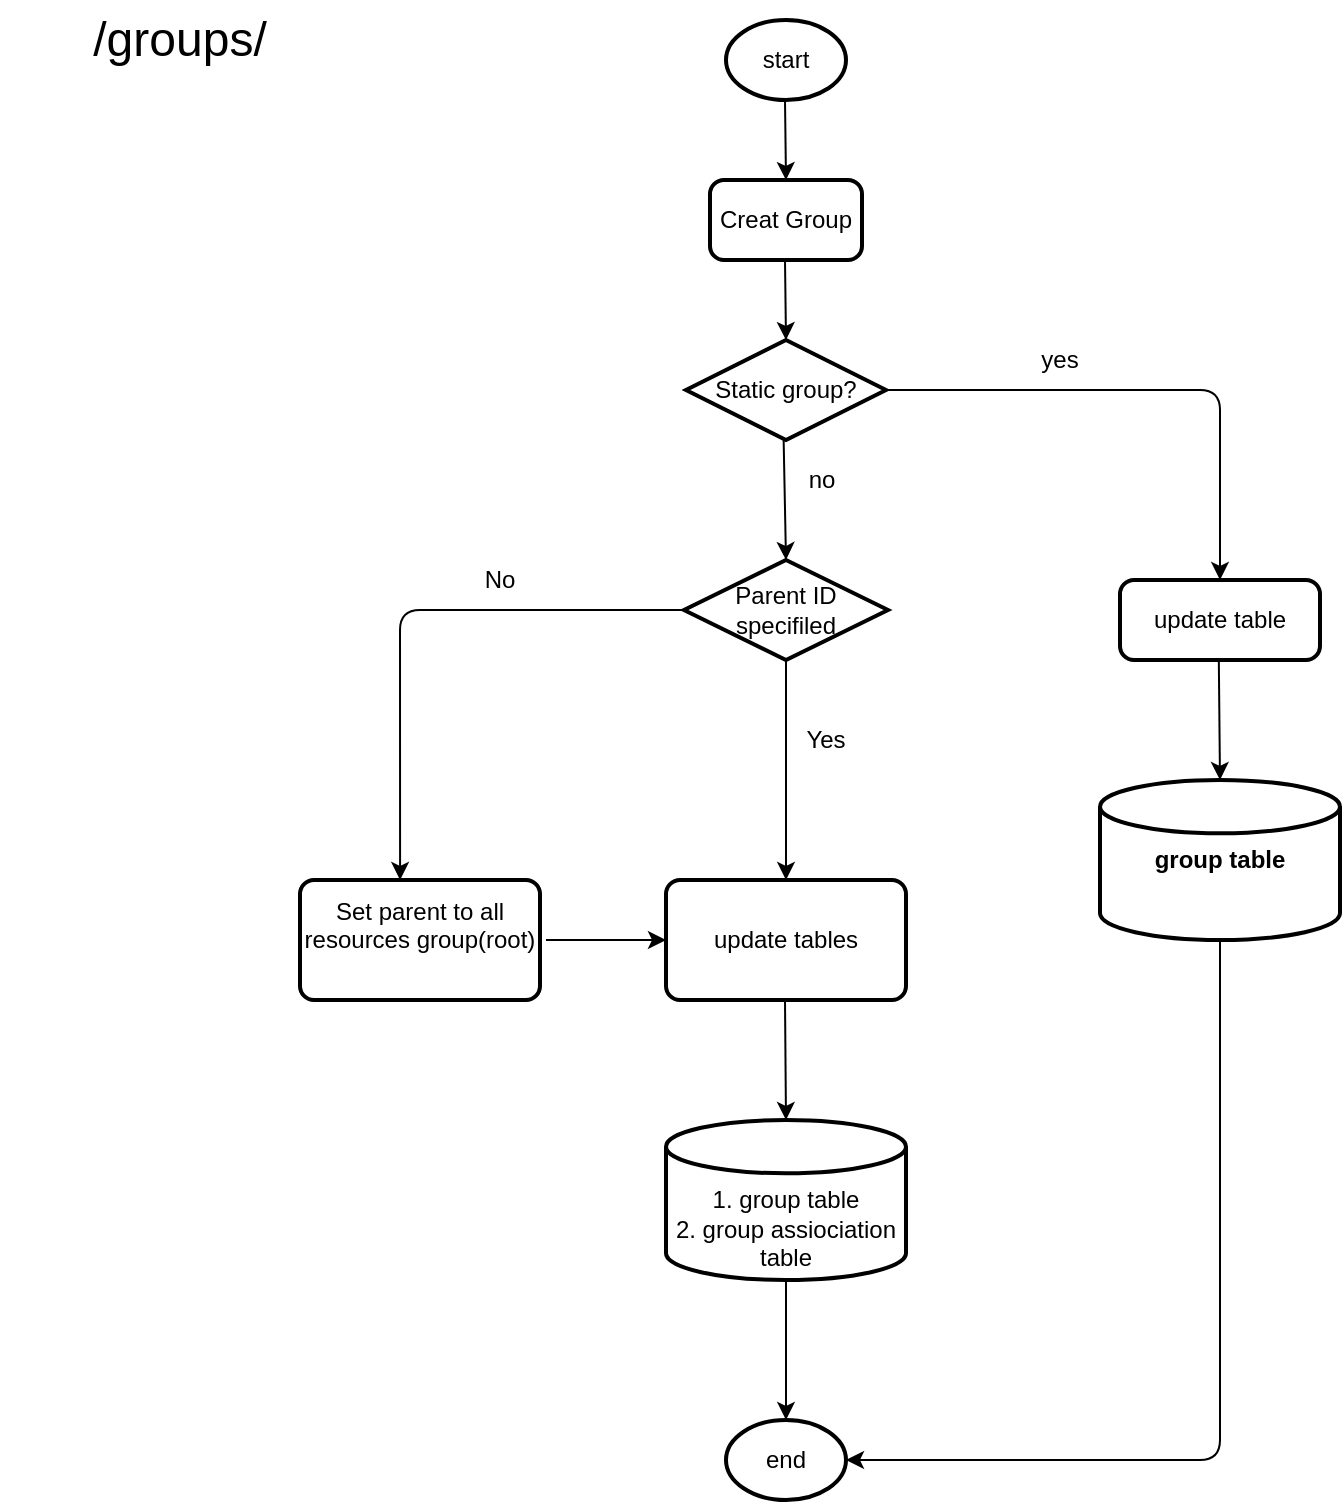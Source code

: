 <mxfile version="12.9.3" type="github" pages="3">
  <diagram id="KagBUMG2eLl4bxCx3WLD" name="createTable">
    <mxGraphModel dx="1187" dy="742" grid="1" gridSize="10" guides="1" tooltips="1" connect="1" arrows="1" fold="1" page="1" pageScale="1" pageWidth="827" pageHeight="1169" math="0" shadow="0">
      <root>
        <mxCell id="DDuBjIrmXX7jxwNkTjgw-0" />
        <mxCell id="DDuBjIrmXX7jxwNkTjgw-1" parent="DDuBjIrmXX7jxwNkTjgw-0" />
        <mxCell id="DDuBjIrmXX7jxwNkTjgw-5" value="start" style="strokeWidth=2;html=1;shape=mxgraph.flowchart.start_1;whiteSpace=wrap;" vertex="1" parent="DDuBjIrmXX7jxwNkTjgw-1">
          <mxGeometry x="383" y="50" width="60" height="40" as="geometry" />
        </mxCell>
        <mxCell id="DDuBjIrmXX7jxwNkTjgw-6" value="Creat Group" style="rounded=1;whiteSpace=wrap;html=1;absoluteArcSize=1;arcSize=14;strokeWidth=2;" vertex="1" parent="DDuBjIrmXX7jxwNkTjgw-1">
          <mxGeometry x="375" y="130" width="76" height="40" as="geometry" />
        </mxCell>
        <mxCell id="DDuBjIrmXX7jxwNkTjgw-7" value="Parent ID specifiled" style="strokeWidth=2;html=1;shape=mxgraph.flowchart.decision;whiteSpace=wrap;" vertex="1" parent="DDuBjIrmXX7jxwNkTjgw-1">
          <mxGeometry x="362" y="320" width="102" height="50" as="geometry" />
        </mxCell>
        <mxCell id="DDuBjIrmXX7jxwNkTjgw-8" value="&lt;div&gt;Set parent to all resources group(root)&lt;br&gt;&lt;/div&gt;&lt;div&gt;&lt;br&gt;&lt;/div&gt;" style="rounded=1;whiteSpace=wrap;html=1;absoluteArcSize=1;arcSize=14;strokeWidth=2;" vertex="1" parent="DDuBjIrmXX7jxwNkTjgw-1">
          <mxGeometry x="170" y="480" width="120" height="60" as="geometry" />
        </mxCell>
        <mxCell id="DDuBjIrmXX7jxwNkTjgw-10" value="&lt;div&gt;&lt;br&gt;&lt;/div&gt;&lt;div&gt;&lt;br&gt;&lt;/div&gt;&lt;div&gt;1. group table&lt;/div&gt;&lt;div&gt;2. group assiociation table&lt;/div&gt;" style="strokeWidth=2;html=1;shape=mxgraph.flowchart.database;whiteSpace=wrap;" vertex="1" parent="DDuBjIrmXX7jxwNkTjgw-1">
          <mxGeometry x="353" y="600" width="120" height="80" as="geometry" />
        </mxCell>
        <mxCell id="DDuBjIrmXX7jxwNkTjgw-11" value="&lt;div&gt;update tables&lt;br&gt;&lt;/div&gt;" style="rounded=1;whiteSpace=wrap;html=1;absoluteArcSize=1;arcSize=14;strokeWidth=2;" vertex="1" parent="DDuBjIrmXX7jxwNkTjgw-1">
          <mxGeometry x="353" y="480" width="120" height="60" as="geometry" />
        </mxCell>
        <mxCell id="DDuBjIrmXX7jxwNkTjgw-12" value="" style="endArrow=classic;html=1;entryX=0.5;entryY=0;entryDx=0;entryDy=0;exitX=0.5;exitY=1;exitDx=0;exitDy=0;exitPerimeter=0;" edge="1" parent="DDuBjIrmXX7jxwNkTjgw-1" source="DDuBjIrmXX7jxwNkTjgw-7" target="DDuBjIrmXX7jxwNkTjgw-11">
          <mxGeometry width="50" height="50" relative="1" as="geometry">
            <mxPoint x="420" y="370" as="sourcePoint" />
            <mxPoint x="420" y="450" as="targetPoint" />
          </mxGeometry>
        </mxCell>
        <mxCell id="DDuBjIrmXX7jxwNkTjgw-14" value="" style="endArrow=classic;html=1;entryX=0.417;entryY=0;entryDx=0;entryDy=0;entryPerimeter=0;exitX=0;exitY=0.5;exitDx=0;exitDy=0;exitPerimeter=0;" edge="1" parent="DDuBjIrmXX7jxwNkTjgw-1" source="DDuBjIrmXX7jxwNkTjgw-7" target="DDuBjIrmXX7jxwNkTjgw-8">
          <mxGeometry width="50" height="50" relative="1" as="geometry">
            <mxPoint x="220" y="440" as="sourcePoint" />
            <mxPoint x="270" y="390" as="targetPoint" />
            <Array as="points">
              <mxPoint x="220" y="345" />
            </Array>
          </mxGeometry>
        </mxCell>
        <mxCell id="DDuBjIrmXX7jxwNkTjgw-15" value="" style="endArrow=classic;html=1;" edge="1" parent="DDuBjIrmXX7jxwNkTjgw-1">
          <mxGeometry width="50" height="50" relative="1" as="geometry">
            <mxPoint x="412.5" y="90" as="sourcePoint" />
            <mxPoint x="413" y="130" as="targetPoint" />
          </mxGeometry>
        </mxCell>
        <mxCell id="DDuBjIrmXX7jxwNkTjgw-16" value="" style="endArrow=classic;html=1;" edge="1" parent="DDuBjIrmXX7jxwNkTjgw-1">
          <mxGeometry width="50" height="50" relative="1" as="geometry">
            <mxPoint x="412.5" y="170" as="sourcePoint" />
            <mxPoint x="413" y="210" as="targetPoint" />
          </mxGeometry>
        </mxCell>
        <mxCell id="DDuBjIrmXX7jxwNkTjgw-17" value="" style="endArrow=classic;html=1;entryX=0.5;entryY=0;entryDx=0;entryDy=0;entryPerimeter=0;" edge="1" parent="DDuBjIrmXX7jxwNkTjgw-1" target="DDuBjIrmXX7jxwNkTjgw-10">
          <mxGeometry width="50" height="50" relative="1" as="geometry">
            <mxPoint x="412.5" y="540" as="sourcePoint" />
            <mxPoint x="413" y="580" as="targetPoint" />
          </mxGeometry>
        </mxCell>
        <mxCell id="DDuBjIrmXX7jxwNkTjgw-18" value="No" style="text;html=1;strokeColor=none;fillColor=none;align=center;verticalAlign=middle;whiteSpace=wrap;rounded=0;" vertex="1" parent="DDuBjIrmXX7jxwNkTjgw-1">
          <mxGeometry x="250" y="320" width="40" height="20" as="geometry" />
        </mxCell>
        <mxCell id="DDuBjIrmXX7jxwNkTjgw-19" value="Yes" style="text;html=1;strokeColor=none;fillColor=none;align=center;verticalAlign=middle;whiteSpace=wrap;rounded=0;" vertex="1" parent="DDuBjIrmXX7jxwNkTjgw-1">
          <mxGeometry x="413" y="400" width="40" height="20" as="geometry" />
        </mxCell>
        <mxCell id="NOASVmpPuM6bjoAS4klr-0" value="Static group?" style="strokeWidth=2;html=1;shape=mxgraph.flowchart.decision;whiteSpace=wrap;" vertex="1" parent="DDuBjIrmXX7jxwNkTjgw-1">
          <mxGeometry x="363" y="210" width="100" height="50" as="geometry" />
        </mxCell>
        <mxCell id="NOASVmpPuM6bjoAS4klr-1" value="&lt;div&gt;update table&lt;/div&gt;" style="rounded=1;whiteSpace=wrap;html=1;absoluteArcSize=1;arcSize=14;strokeWidth=2;" vertex="1" parent="DDuBjIrmXX7jxwNkTjgw-1">
          <mxGeometry x="580" y="330" width="100" height="40" as="geometry" />
        </mxCell>
        <mxCell id="NOASVmpPuM6bjoAS4klr-4" value="&lt;div&gt;&lt;b&gt;group table&lt;/b&gt;&lt;/div&gt;" style="strokeWidth=2;html=1;shape=mxgraph.flowchart.database;whiteSpace=wrap;" vertex="1" parent="DDuBjIrmXX7jxwNkTjgw-1">
          <mxGeometry x="570" y="430" width="120" height="80" as="geometry" />
        </mxCell>
        <mxCell id="NOASVmpPuM6bjoAS4klr-5" style="edgeStyle=orthogonalEdgeStyle;rounded=0;orthogonalLoop=1;jettySize=auto;html=1;exitX=0.5;exitY=1;exitDx=0;exitDy=0;exitPerimeter=0;" edge="1" parent="DDuBjIrmXX7jxwNkTjgw-1" source="NOASVmpPuM6bjoAS4klr-4" target="NOASVmpPuM6bjoAS4klr-4">
          <mxGeometry relative="1" as="geometry" />
        </mxCell>
        <mxCell id="NOASVmpPuM6bjoAS4klr-6" value="" style="endArrow=classic;html=1;entryX=0.5;entryY=0;entryDx=0;entryDy=0;entryPerimeter=0;" edge="1" parent="DDuBjIrmXX7jxwNkTjgw-1" target="NOASVmpPuM6bjoAS4klr-4">
          <mxGeometry width="50" height="50" relative="1" as="geometry">
            <mxPoint x="629.41" y="370" as="sourcePoint" />
            <mxPoint x="629.91" y="410" as="targetPoint" />
          </mxGeometry>
        </mxCell>
        <mxCell id="NOASVmpPuM6bjoAS4klr-7" value="" style="endArrow=classic;html=1;exitX=1;exitY=0.5;exitDx=0;exitDy=0;exitPerimeter=0;entryX=0.5;entryY=0;entryDx=0;entryDy=0;" edge="1" parent="DDuBjIrmXX7jxwNkTjgw-1" source="NOASVmpPuM6bjoAS4klr-0" target="NOASVmpPuM6bjoAS4klr-1">
          <mxGeometry width="50" height="50" relative="1" as="geometry">
            <mxPoint x="620" y="240" as="sourcePoint" />
            <mxPoint x="670" y="190" as="targetPoint" />
            <Array as="points">
              <mxPoint x="630" y="235" />
            </Array>
          </mxGeometry>
        </mxCell>
        <mxCell id="NOASVmpPuM6bjoAS4klr-8" value="" style="endArrow=classic;html=1;entryX=0.5;entryY=0;entryDx=0;entryDy=0;entryPerimeter=0;" edge="1" parent="DDuBjIrmXX7jxwNkTjgw-1" target="DDuBjIrmXX7jxwNkTjgw-7">
          <mxGeometry width="50" height="50" relative="1" as="geometry">
            <mxPoint x="411.82" y="260" as="sourcePoint" />
            <mxPoint x="412.32" y="300" as="targetPoint" />
          </mxGeometry>
        </mxCell>
        <mxCell id="NOASVmpPuM6bjoAS4klr-9" value="yes" style="text;html=1;strokeColor=none;fillColor=none;align=center;verticalAlign=middle;whiteSpace=wrap;rounded=0;" vertex="1" parent="DDuBjIrmXX7jxwNkTjgw-1">
          <mxGeometry x="530" y="210" width="40" height="20" as="geometry" />
        </mxCell>
        <mxCell id="NOASVmpPuM6bjoAS4klr-10" value="no" style="text;html=1;strokeColor=none;fillColor=none;align=center;verticalAlign=middle;whiteSpace=wrap;rounded=0;" vertex="1" parent="DDuBjIrmXX7jxwNkTjgw-1">
          <mxGeometry x="411" y="270" width="40" height="20" as="geometry" />
        </mxCell>
        <mxCell id="hCOm5r10PlPheZPPxWWo-0" value="end" style="strokeWidth=2;html=1;shape=mxgraph.flowchart.start_1;whiteSpace=wrap;" vertex="1" parent="DDuBjIrmXX7jxwNkTjgw-1">
          <mxGeometry x="383" y="750" width="60" height="40" as="geometry" />
        </mxCell>
        <mxCell id="hCOm5r10PlPheZPPxWWo-1" value="" style="endArrow=classic;html=1;entryX=1;entryY=0.5;entryDx=0;entryDy=0;entryPerimeter=0;exitX=0.5;exitY=1;exitDx=0;exitDy=0;exitPerimeter=0;" edge="1" parent="DDuBjIrmXX7jxwNkTjgw-1" source="NOASVmpPuM6bjoAS4klr-4" target="hCOm5r10PlPheZPPxWWo-0">
          <mxGeometry width="50" height="50" relative="1" as="geometry">
            <mxPoint x="600" y="550" as="sourcePoint" />
            <mxPoint x="650" y="500" as="targetPoint" />
            <Array as="points">
              <mxPoint x="630" y="770" />
            </Array>
          </mxGeometry>
        </mxCell>
        <mxCell id="hCOm5r10PlPheZPPxWWo-2" value="" style="endArrow=classic;html=1;entryX=0.5;entryY=0;entryDx=0;entryDy=0;entryPerimeter=0;exitX=0.5;exitY=1;exitDx=0;exitDy=0;exitPerimeter=0;" edge="1" parent="DDuBjIrmXX7jxwNkTjgw-1" source="DDuBjIrmXX7jxwNkTjgw-10" target="hCOm5r10PlPheZPPxWWo-0">
          <mxGeometry width="50" height="50" relative="1" as="geometry">
            <mxPoint x="413" y="690" as="sourcePoint" />
            <mxPoint x="410" y="740" as="targetPoint" />
          </mxGeometry>
        </mxCell>
        <mxCell id="hCOm5r10PlPheZPPxWWo-3" value="" style="endArrow=classic;html=1;" edge="1" parent="DDuBjIrmXX7jxwNkTjgw-1">
          <mxGeometry width="50" height="50" relative="1" as="geometry">
            <mxPoint x="293" y="510" as="sourcePoint" />
            <mxPoint x="353" y="510" as="targetPoint" />
          </mxGeometry>
        </mxCell>
        <mxCell id="um9s1oG1Vlsl-ybVm66L-0" value="&lt;div&gt;&lt;font style=&quot;font-size: 24px&quot;&gt;/groups/&lt;/font&gt;&lt;/div&gt;" style="text;html=1;strokeColor=none;fillColor=none;align=center;verticalAlign=middle;whiteSpace=wrap;rounded=0;" vertex="1" parent="DDuBjIrmXX7jxwNkTjgw-1">
          <mxGeometry x="20" y="40" width="180" height="40" as="geometry" />
        </mxCell>
      </root>
    </mxGraphModel>
  </diagram>
  <diagram id="rGwcOpjaG0KLCDccLJ4y" name="AddResourceToGroup">
    <mxGraphModel dx="982" dy="614" grid="1" gridSize="10" guides="1" tooltips="1" connect="1" arrows="1" fold="1" page="1" pageScale="1" pageWidth="827" pageHeight="1169" math="0" shadow="0">
      <root>
        <mxCell id="0" />
        <mxCell id="1" parent="0" />
        <mxCell id="eLN5-umz3CTnV_QHsfnZ-1" value="start" style="strokeWidth=2;html=1;shape=mxgraph.flowchart.start_1;whiteSpace=wrap;" vertex="1" parent="1">
          <mxGeometry x="384" y="170" width="60" height="40" as="geometry" />
        </mxCell>
        <mxCell id="eLN5-umz3CTnV_QHsfnZ-2" value="Add resources" style="rounded=1;whiteSpace=wrap;html=1;absoluteArcSize=1;arcSize=14;strokeWidth=2;" vertex="1" parent="1">
          <mxGeometry x="376" y="250" width="76" height="40" as="geometry" />
        </mxCell>
        <mxCell id="eLN5-umz3CTnV_QHsfnZ-9" value="" style="endArrow=classic;html=1;" edge="1" parent="1">
          <mxGeometry width="50" height="50" relative="1" as="geometry">
            <mxPoint x="413.5" y="210" as="sourcePoint" />
            <mxPoint x="414.0" y="250" as="targetPoint" />
          </mxGeometry>
        </mxCell>
        <mxCell id="eLN5-umz3CTnV_QHsfnZ-10" value="" style="endArrow=classic;html=1;" edge="1" parent="1">
          <mxGeometry width="50" height="50" relative="1" as="geometry">
            <mxPoint x="413.5" y="290" as="sourcePoint" />
            <mxPoint x="414.0" y="330" as="targetPoint" />
          </mxGeometry>
        </mxCell>
        <mxCell id="eLN5-umz3CTnV_QHsfnZ-14" value="Static group?" style="strokeWidth=2;html=1;shape=mxgraph.flowchart.decision;whiteSpace=wrap;" vertex="1" parent="1">
          <mxGeometry x="364" y="330" width="100" height="50" as="geometry" />
        </mxCell>
        <mxCell id="eLN5-umz3CTnV_QHsfnZ-24" value="response err(403)" style="rounded=1;whiteSpace=wrap;html=1;absoluteArcSize=1;arcSize=14;strokeWidth=2;" vertex="1" parent="1">
          <mxGeometry x="520" y="410" width="100" height="40" as="geometry" />
        </mxCell>
        <mxCell id="eLN5-umz3CTnV_QHsfnZ-26" value="end" style="strokeWidth=2;html=1;shape=mxgraph.flowchart.start_1;whiteSpace=wrap;" vertex="1" parent="1">
          <mxGeometry x="384" y="640" width="60" height="40" as="geometry" />
        </mxCell>
        <mxCell id="LNwHxffEsC6OlSjABzVP-2" value="/groups/{groupID}/resources" style="text;html=1;strokeColor=none;fillColor=none;align=center;verticalAlign=middle;whiteSpace=wrap;rounded=0;" vertex="1" parent="1">
          <mxGeometry x="196" y="200" width="180" height="40" as="geometry" />
        </mxCell>
        <mxCell id="LNwHxffEsC6OlSjABzVP-3" value="update table" style="rounded=1;whiteSpace=wrap;html=1;absoluteArcSize=1;arcSize=14;strokeWidth=2;" vertex="1" parent="1">
          <mxGeometry x="364" y="410" width="100" height="40" as="geometry" />
        </mxCell>
        <mxCell id="8uso1LBaVpEyAJtrflCw-1" value="resource association table" style="strokeWidth=2;html=1;shape=mxgraph.flowchart.database;whiteSpace=wrap;" vertex="1" parent="1">
          <mxGeometry x="360" y="500" width="120" height="70" as="geometry" />
        </mxCell>
        <mxCell id="L2CrHfM56Oep22NLg0B4-1" value="" style="endArrow=classic;html=1;" edge="1" parent="1">
          <mxGeometry width="50" height="50" relative="1" as="geometry">
            <mxPoint x="413" y="380" as="sourcePoint" />
            <mxPoint x="413" y="410" as="targetPoint" />
          </mxGeometry>
        </mxCell>
        <mxCell id="L2CrHfM56Oep22NLg0B4-2" value="" style="endArrow=classic;html=1;entryX=0.44;entryY=-0.002;entryDx=0;entryDy=0;entryPerimeter=0;" edge="1" parent="1" target="8uso1LBaVpEyAJtrflCw-1">
          <mxGeometry width="50" height="50" relative="1" as="geometry">
            <mxPoint x="413" y="450" as="sourcePoint" />
            <mxPoint x="413.5" y="490" as="targetPoint" />
          </mxGeometry>
        </mxCell>
        <mxCell id="L2CrHfM56Oep22NLg0B4-3" value="" style="endArrow=classic;html=1;entryX=0.5;entryY=0;entryDx=0;entryDy=0;entryPerimeter=0;" edge="1" parent="1" target="eLN5-umz3CTnV_QHsfnZ-26">
          <mxGeometry width="50" height="50" relative="1" as="geometry">
            <mxPoint x="413.78" y="570.0" as="sourcePoint" />
            <mxPoint x="413.58" y="619.86" as="targetPoint" />
          </mxGeometry>
        </mxCell>
        <mxCell id="L2CrHfM56Oep22NLg0B4-4" value="" style="endArrow=classic;html=1;entryX=1;entryY=0.5;entryDx=0;entryDy=0;entryPerimeter=0;exitX=0.5;exitY=1;exitDx=0;exitDy=0;" edge="1" parent="1" source="eLN5-umz3CTnV_QHsfnZ-24" target="eLN5-umz3CTnV_QHsfnZ-26">
          <mxGeometry width="50" height="50" relative="1" as="geometry">
            <mxPoint x="570" y="660" as="sourcePoint" />
            <mxPoint x="620" y="610" as="targetPoint" />
            <Array as="points">
              <mxPoint x="570" y="660" />
            </Array>
          </mxGeometry>
        </mxCell>
        <mxCell id="L2CrHfM56Oep22NLg0B4-6" value="" style="endArrow=classic;html=1;entryX=0.44;entryY=-0.002;entryDx=0;entryDy=0;entryPerimeter=0;exitX=1;exitY=0.5;exitDx=0;exitDy=0;exitPerimeter=0;" edge="1" parent="1" source="eLN5-umz3CTnV_QHsfnZ-14">
          <mxGeometry width="50" height="50" relative="1" as="geometry">
            <mxPoint x="570.2" y="360.14" as="sourcePoint" />
            <mxPoint x="570" y="410.0" as="targetPoint" />
            <Array as="points">
              <mxPoint x="570" y="355" />
            </Array>
          </mxGeometry>
        </mxCell>
        <mxCell id="ktgSoohnEE4rRQj6Kh57-1" value="no" style="text;html=1;strokeColor=none;fillColor=none;align=center;verticalAlign=middle;whiteSpace=wrap;rounded=0;" vertex="1" parent="1">
          <mxGeometry x="490" y="330" width="40" height="20" as="geometry" />
        </mxCell>
        <mxCell id="ktgSoohnEE4rRQj6Kh57-2" value="yes" style="text;html=1;strokeColor=none;fillColor=none;align=center;verticalAlign=middle;whiteSpace=wrap;rounded=0;" vertex="1" parent="1">
          <mxGeometry x="414" y="380" width="40" height="20" as="geometry" />
        </mxCell>
      </root>
    </mxGraphModel>
  </diagram>
  <diagram id="bG0DpFNhuvj4mFA7KOu5" name="hierachy">
    <mxGraphModel dx="1424" dy="890" grid="1" gridSize="10" guides="1" tooltips="1" connect="1" arrows="1" fold="1" page="1" pageScale="1" pageWidth="827" pageHeight="1169" math="0" shadow="0">
      <root>
        <mxCell id="0MTib_nrsVBPfyW_cSak-0" />
        <mxCell id="0MTib_nrsVBPfyW_cSak-1" parent="0MTib_nrsVBPfyW_cSak-0" />
        <mxCell id="ean8xZHo3OXTtH5Wh-fg-0" value="patch&amp;nbsp; /groups/{groupID}/parents" style="text;html=1;strokeColor=none;fillColor=none;align=center;verticalAlign=middle;whiteSpace=wrap;rounded=0;" vertex="1" parent="0MTib_nrsVBPfyW_cSak-1">
          <mxGeometry x="60" y="20" width="230" height="50" as="geometry" />
        </mxCell>
        <mxCell id="ean8xZHo3OXTtH5Wh-fg-1" value="All devices" style="ellipse;whiteSpace=wrap;html=1;" vertex="1" parent="0MTib_nrsVBPfyW_cSak-1">
          <mxGeometry x="180" y="120" width="110" height="60" as="geometry" />
        </mxCell>
        <mxCell id="ean8xZHo3OXTtH5Wh-fg-2" value="OS: windows" style="ellipse;whiteSpace=wrap;html=1;" vertex="1" parent="0MTib_nrsVBPfyW_cSak-1">
          <mxGeometry x="180" y="220" width="110" height="60" as="geometry" />
        </mxCell>
        <mxCell id="ean8xZHo3OXTtH5Wh-fg-4" value="IP:xxxx" style="ellipse;whiteSpace=wrap;html=1;" vertex="1" parent="0MTib_nrsVBPfyW_cSak-1">
          <mxGeometry x="180" y="320" width="110" height="60" as="geometry" />
        </mxCell>
        <mxCell id="ean8xZHo3OXTtH5Wh-fg-5" value="Version: xxx" style="ellipse;whiteSpace=wrap;html=1;" vertex="1" parent="0MTib_nrsVBPfyW_cSak-1">
          <mxGeometry x="180" y="410" width="110" height="60" as="geometry" />
        </mxCell>
        <mxCell id="ean8xZHo3OXTtH5Wh-fg-6" value="&lt;font style=&quot;font-size: 18px&quot;&gt;How`s the delete&lt;/font&gt;" style="text;html=1;strokeColor=none;fillColor=none;align=center;verticalAlign=middle;whiteSpace=wrap;rounded=0;" vertex="1" parent="0MTib_nrsVBPfyW_cSak-1">
          <mxGeometry x="414" y="10" width="176" height="55" as="geometry" />
        </mxCell>
        <mxCell id="ean8xZHo3OXTtH5Wh-fg-12" value="" style="endArrow=classic;html=1;" edge="1" parent="0MTib_nrsVBPfyW_cSak-1">
          <mxGeometry width="50" height="50" relative="1" as="geometry">
            <mxPoint x="234.5" y="180" as="sourcePoint" />
            <mxPoint x="234.5" y="220" as="targetPoint" />
          </mxGeometry>
        </mxCell>
        <mxCell id="ean8xZHo3OXTtH5Wh-fg-14" value="" style="endArrow=classic;html=1;" edge="1" parent="0MTib_nrsVBPfyW_cSak-1">
          <mxGeometry width="50" height="50" relative="1" as="geometry">
            <mxPoint x="234.5" y="280" as="sourcePoint" />
            <mxPoint x="235" y="320" as="targetPoint" />
          </mxGeometry>
        </mxCell>
        <mxCell id="ean8xZHo3OXTtH5Wh-fg-15" value="" style="endArrow=classic;html=1;" edge="1" parent="0MTib_nrsVBPfyW_cSak-1">
          <mxGeometry width="50" height="50" relative="1" as="geometry">
            <mxPoint x="234.5" y="380" as="sourcePoint" />
            <mxPoint x="235" y="410" as="targetPoint" />
          </mxGeometry>
        </mxCell>
        <mxCell id="ean8xZHo3OXTtH5Wh-fg-17" value="All devices" style="ellipse;whiteSpace=wrap;html=1;" vertex="1" parent="0MTib_nrsVBPfyW_cSak-1">
          <mxGeometry x="510" y="110" width="110" height="60" as="geometry" />
        </mxCell>
        <mxCell id="ean8xZHo3OXTtH5Wh-fg-18" value="OS: windows" style="ellipse;whiteSpace=wrap;html=1;" vertex="1" parent="0MTib_nrsVBPfyW_cSak-1">
          <mxGeometry x="510" y="210" width="110" height="60" as="geometry" />
        </mxCell>
        <mxCell id="ean8xZHo3OXTtH5Wh-fg-19" value="IP:xxxx" style="ellipse;whiteSpace=wrap;html=1;" vertex="1" parent="0MTib_nrsVBPfyW_cSak-1">
          <mxGeometry x="650" y="320" width="110" height="60" as="geometry" />
        </mxCell>
        <mxCell id="ean8xZHo3OXTtH5Wh-fg-20" value="Version: xxx" style="ellipse;whiteSpace=wrap;html=1;" vertex="1" parent="0MTib_nrsVBPfyW_cSak-1">
          <mxGeometry x="510" y="400" width="110" height="60" as="geometry" />
        </mxCell>
        <mxCell id="ean8xZHo3OXTtH5Wh-fg-21" value="" style="endArrow=classic;html=1;" edge="1" parent="0MTib_nrsVBPfyW_cSak-1">
          <mxGeometry width="50" height="50" relative="1" as="geometry">
            <mxPoint x="564.5" y="170" as="sourcePoint" />
            <mxPoint x="564.5" y="210" as="targetPoint" />
          </mxGeometry>
        </mxCell>
        <mxCell id="ean8xZHo3OXTtH5Wh-fg-22" value="" style="endArrow=classic;html=1;entryX=0.5;entryY=0;entryDx=0;entryDy=0;" edge="1" parent="0MTib_nrsVBPfyW_cSak-1" target="ean8xZHo3OXTtH5Wh-fg-20">
          <mxGeometry width="50" height="50" relative="1" as="geometry">
            <mxPoint x="564.5" y="270" as="sourcePoint" />
            <mxPoint x="565" y="310" as="targetPoint" />
          </mxGeometry>
        </mxCell>
        <mxCell id="ean8xZHo3OXTtH5Wh-fg-24" value="Delete?" style="text;html=1;strokeColor=none;fillColor=none;align=center;verticalAlign=middle;whiteSpace=wrap;rounded=0;" vertex="1" parent="0MTib_nrsVBPfyW_cSak-1">
          <mxGeometry x="350" y="250" width="100" height="50" as="geometry" />
        </mxCell>
        <mxCell id="ean8xZHo3OXTtH5Wh-fg-25" value="&lt;font style=&quot;font-size: 24px&quot;&gt;copy ?&amp;nbsp;&amp;nbsp;&amp;nbsp;&amp;nbsp; what`s the return of this copy. Return all the group created?&lt;/font&gt;" style="text;html=1;strokeColor=none;fillColor=none;align=center;verticalAlign=middle;whiteSpace=wrap;rounded=0;" vertex="1" parent="0MTib_nrsVBPfyW_cSak-1">
          <mxGeometry x="100" y="510" width="490" height="40" as="geometry" />
        </mxCell>
        <mxCell id="ean8xZHo3OXTtH5Wh-fg-27" value="All devices" style="ellipse;whiteSpace=wrap;html=1;" vertex="1" parent="0MTib_nrsVBPfyW_cSak-1">
          <mxGeometry x="150" y="610" width="110" height="60" as="geometry" />
        </mxCell>
        <mxCell id="ean8xZHo3OXTtH5Wh-fg-28" value="OS: windows" style="ellipse;whiteSpace=wrap;html=1;" vertex="1" parent="0MTib_nrsVBPfyW_cSak-1">
          <mxGeometry x="150" y="710" width="110" height="60" as="geometry" />
        </mxCell>
        <mxCell id="ean8xZHo3OXTtH5Wh-fg-29" value="IP:xxxx" style="ellipse;whiteSpace=wrap;html=1;" vertex="1" parent="0MTib_nrsVBPfyW_cSak-1">
          <mxGeometry x="150" y="810" width="110" height="60" as="geometry" />
        </mxCell>
        <mxCell id="ean8xZHo3OXTtH5Wh-fg-30" value="Version: xxx" style="ellipse;whiteSpace=wrap;html=1;" vertex="1" parent="0MTib_nrsVBPfyW_cSak-1">
          <mxGeometry x="150" y="900" width="110" height="60" as="geometry" />
        </mxCell>
        <mxCell id="ean8xZHo3OXTtH5Wh-fg-31" value="" style="endArrow=classic;html=1;" edge="1" parent="0MTib_nrsVBPfyW_cSak-1">
          <mxGeometry width="50" height="50" relative="1" as="geometry">
            <mxPoint x="204.5" y="670" as="sourcePoint" />
            <mxPoint x="204.5" y="710" as="targetPoint" />
          </mxGeometry>
        </mxCell>
        <mxCell id="ean8xZHo3OXTtH5Wh-fg-32" value="" style="endArrow=classic;html=1;" edge="1" parent="0MTib_nrsVBPfyW_cSak-1">
          <mxGeometry width="50" height="50" relative="1" as="geometry">
            <mxPoint x="204.5" y="770" as="sourcePoint" />
            <mxPoint x="205" y="810" as="targetPoint" />
          </mxGeometry>
        </mxCell>
        <mxCell id="ean8xZHo3OXTtH5Wh-fg-33" value="" style="endArrow=classic;html=1;" edge="1" parent="0MTib_nrsVBPfyW_cSak-1">
          <mxGeometry width="50" height="50" relative="1" as="geometry">
            <mxPoint x="204.5" y="870" as="sourcePoint" />
            <mxPoint x="205" y="900" as="targetPoint" />
          </mxGeometry>
        </mxCell>
        <mxCell id="ean8xZHo3OXTtH5Wh-fg-36" value="OS: windows" style="ellipse;whiteSpace=wrap;html=1;" vertex="1" parent="0MTib_nrsVBPfyW_cSak-1">
          <mxGeometry x="460" y="710" width="110" height="60" as="geometry" />
        </mxCell>
        <mxCell id="ean8xZHo3OXTtH5Wh-fg-37" value="IP:xxxx" style="ellipse;whiteSpace=wrap;html=1;" vertex="1" parent="0MTib_nrsVBPfyW_cSak-1">
          <mxGeometry x="460" y="810" width="110" height="60" as="geometry" />
        </mxCell>
        <mxCell id="ean8xZHo3OXTtH5Wh-fg-38" value="Version: xxx" style="ellipse;whiteSpace=wrap;html=1;" vertex="1" parent="0MTib_nrsVBPfyW_cSak-1">
          <mxGeometry x="460" y="900" width="110" height="60" as="geometry" />
        </mxCell>
        <mxCell id="ean8xZHo3OXTtH5Wh-fg-39" value="" style="endArrow=classic;html=1;" edge="1" parent="0MTib_nrsVBPfyW_cSak-1" source="ean8xZHo3OXTtH5Wh-fg-27">
          <mxGeometry width="50" height="50" relative="1" as="geometry">
            <mxPoint x="514.5" y="670" as="sourcePoint" />
            <mxPoint x="514.5" y="710" as="targetPoint" />
          </mxGeometry>
        </mxCell>
        <mxCell id="ean8xZHo3OXTtH5Wh-fg-40" value="" style="endArrow=classic;html=1;" edge="1" parent="0MTib_nrsVBPfyW_cSak-1">
          <mxGeometry width="50" height="50" relative="1" as="geometry">
            <mxPoint x="514.5" y="770" as="sourcePoint" />
            <mxPoint x="515" y="810" as="targetPoint" />
          </mxGeometry>
        </mxCell>
        <mxCell id="ean8xZHo3OXTtH5Wh-fg-41" value="" style="endArrow=classic;html=1;" edge="1" parent="0MTib_nrsVBPfyW_cSak-1">
          <mxGeometry width="50" height="50" relative="1" as="geometry">
            <mxPoint x="514.5" y="870" as="sourcePoint" />
            <mxPoint x="515" y="900" as="targetPoint" />
          </mxGeometry>
        </mxCell>
        <mxCell id="ean8xZHo3OXTtH5Wh-fg-42" value="Grp1&amp;nbsp;&amp;nbsp; public" style="text;html=1;strokeColor=none;fillColor=none;align=center;verticalAlign=middle;whiteSpace=wrap;rounded=0;" vertex="1" parent="0MTib_nrsVBPfyW_cSak-1">
          <mxGeometry x="250" y="600" width="120" height="20" as="geometry" />
        </mxCell>
        <mxCell id="ean8xZHo3OXTtH5Wh-fg-43" value="Grp2&amp;nbsp; public" style="text;html=1;strokeColor=none;fillColor=none;align=center;verticalAlign=middle;whiteSpace=wrap;rounded=0;" vertex="1" parent="0MTib_nrsVBPfyW_cSak-1">
          <mxGeometry x="280" y="730" width="40" height="20" as="geometry" />
        </mxCell>
        <mxCell id="ean8xZHo3OXTtH5Wh-fg-45" value="&lt;div&gt;Grp3&lt;br&gt;&lt;/div&gt;&lt;div&gt;public&lt;/div&gt;" style="text;html=1;strokeColor=none;fillColor=none;align=center;verticalAlign=middle;whiteSpace=wrap;rounded=0;" vertex="1" parent="0MTib_nrsVBPfyW_cSak-1">
          <mxGeometry x="280" y="830" width="40" height="20" as="geometry" />
        </mxCell>
        <mxCell id="ean8xZHo3OXTtH5Wh-fg-46" value="&lt;div&gt;Grp4&lt;/div&gt;&lt;div&gt;public&lt;/div&gt;" style="text;html=1;strokeColor=none;fillColor=none;align=center;verticalAlign=middle;whiteSpace=wrap;rounded=0;" vertex="1" parent="0MTib_nrsVBPfyW_cSak-1">
          <mxGeometry x="280" y="930" width="40" height="20" as="geometry" />
        </mxCell>
        <mxCell id="ean8xZHo3OXTtH5Wh-fg-47" value="&lt;div&gt;Grp5&lt;/div&gt;&lt;div&gt;Private&lt;/div&gt;" style="text;html=1;strokeColor=none;fillColor=none;align=center;verticalAlign=middle;whiteSpace=wrap;rounded=0;" vertex="1" parent="0MTib_nrsVBPfyW_cSak-1">
          <mxGeometry x="600" y="730" width="40" height="20" as="geometry" />
        </mxCell>
        <mxCell id="ean8xZHo3OXTtH5Wh-fg-48" value="&lt;div&gt;Grp6&lt;/div&gt;&lt;div&gt;Private&lt;/div&gt;" style="text;html=1;strokeColor=none;fillColor=none;align=center;verticalAlign=middle;whiteSpace=wrap;rounded=0;" vertex="1" parent="0MTib_nrsVBPfyW_cSak-1">
          <mxGeometry x="600" y="840" width="40" height="20" as="geometry" />
        </mxCell>
        <mxCell id="ean8xZHo3OXTtH5Wh-fg-49" value="&lt;div&gt;Grp7&lt;/div&gt;&lt;div&gt;Private&lt;/div&gt;" style="text;html=1;strokeColor=none;fillColor=none;align=center;verticalAlign=middle;whiteSpace=wrap;rounded=0;" vertex="1" parent="0MTib_nrsVBPfyW_cSak-1">
          <mxGeometry x="600" y="930" width="40" height="20" as="geometry" />
        </mxCell>
      </root>
    </mxGraphModel>
  </diagram>
</mxfile>
